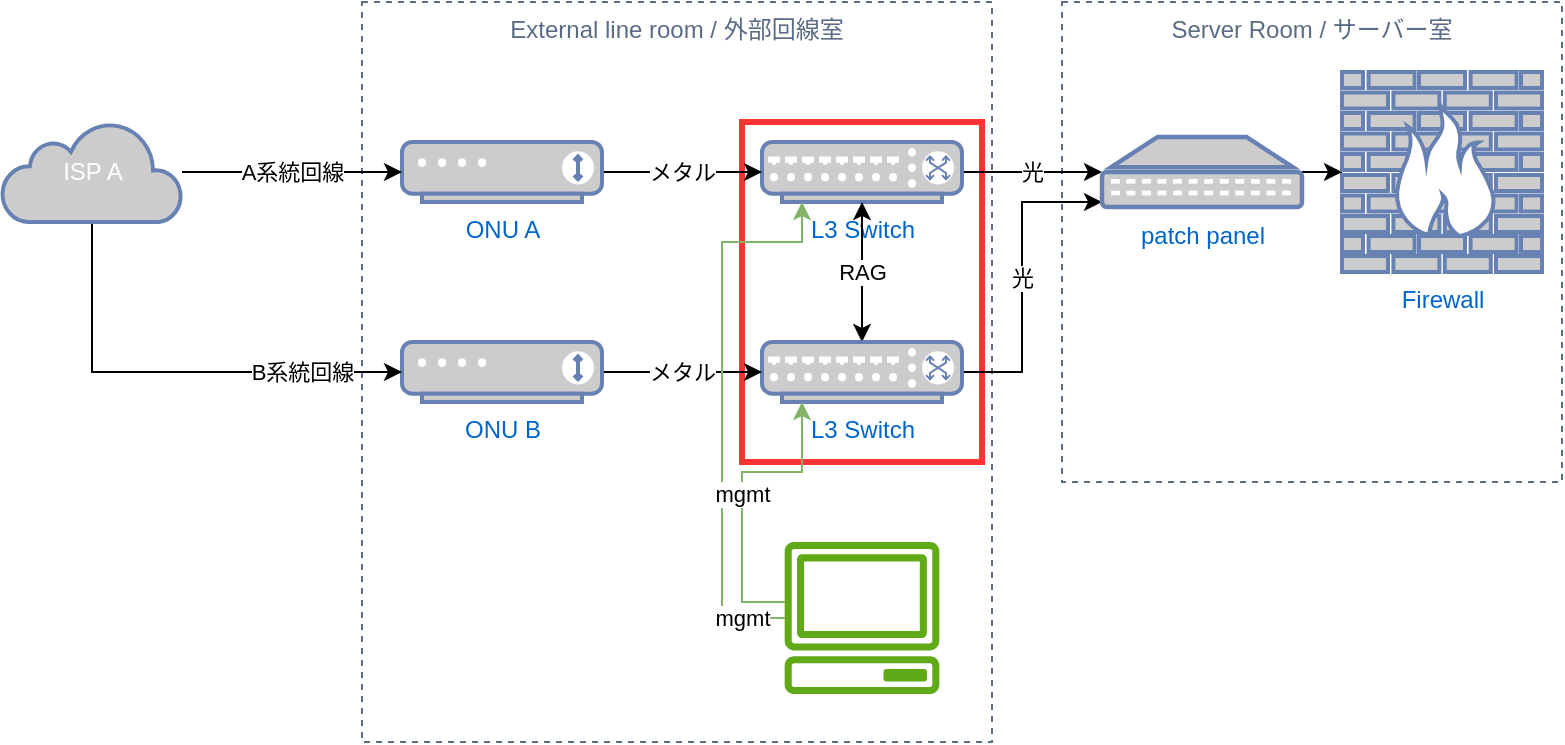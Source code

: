 <mxfile version="14.6.1" type="github">
  <diagram id="7wLTs8ti_w2qS4k10klG" name="Page-1">
    <mxGraphModel dx="498" dy="534" grid="1" gridSize="10" guides="1" tooltips="1" connect="1" arrows="1" fold="1" page="1" pageScale="1" pageWidth="827" pageHeight="1169" math="0" shadow="0">
      <root>
        <mxCell id="0" />
        <mxCell id="1" parent="0" />
        <mxCell id="5V7owRSj-AME9JgfiHuK-23" value="" style="rounded=0;whiteSpace=wrap;html=1;fillColor=none;strokeColor=#FF3333;strokeWidth=3;" vertex="1" parent="1">
          <mxGeometry x="410" y="120" width="120" height="170" as="geometry" />
        </mxCell>
        <mxCell id="5V7owRSj-AME9JgfiHuK-22" value="Server Room / サーバー室" style="fillColor=none;strokeColor=#5A6C86;dashed=1;verticalAlign=top;fontStyle=0;fontColor=#5A6C86;" vertex="1" parent="1">
          <mxGeometry x="570" y="60" width="250" height="240" as="geometry" />
        </mxCell>
        <mxCell id="5V7owRSj-AME9JgfiHuK-21" value="External line room / 外部回線室" style="fillColor=none;strokeColor=#5A6C86;dashed=1;verticalAlign=top;fontStyle=0;fontColor=#5A6C86;" vertex="1" parent="1">
          <mxGeometry x="220" y="60" width="315" height="370" as="geometry" />
        </mxCell>
        <mxCell id="5V7owRSj-AME9JgfiHuK-16" value="光" style="edgeStyle=orthogonalEdgeStyle;rounded=0;orthogonalLoop=1;jettySize=auto;html=1;startArrow=none;startFill=0;" edge="1" parent="1" source="5V7owRSj-AME9JgfiHuK-1" target="5V7owRSj-AME9JgfiHuK-15">
          <mxGeometry relative="1" as="geometry" />
        </mxCell>
        <mxCell id="5V7owRSj-AME9JgfiHuK-1" value="L3 Switch" style="fontColor=#0066CC;verticalAlign=top;verticalLabelPosition=bottom;labelPosition=center;align=center;html=1;outlineConnect=0;fillColor=#CCCCCC;strokeColor=#6881B3;gradientColor=none;gradientDirection=north;strokeWidth=2;shape=mxgraph.networks.switch;" vertex="1" parent="1">
          <mxGeometry x="420" y="130" width="100" height="30" as="geometry" />
        </mxCell>
        <mxCell id="5V7owRSj-AME9JgfiHuK-12" value="RAG" style="edgeStyle=orthogonalEdgeStyle;rounded=0;orthogonalLoop=1;jettySize=auto;html=1;startArrow=classic;startFill=1;" edge="1" parent="1" source="5V7owRSj-AME9JgfiHuK-2">
          <mxGeometry relative="1" as="geometry">
            <mxPoint x="470" y="160" as="targetPoint" />
            <Array as="points">
              <mxPoint x="470" y="180" />
              <mxPoint x="470" y="180" />
            </Array>
          </mxGeometry>
        </mxCell>
        <mxCell id="5V7owRSj-AME9JgfiHuK-17" value="光" style="edgeStyle=orthogonalEdgeStyle;rounded=0;orthogonalLoop=1;jettySize=auto;html=1;startArrow=none;startFill=0;" edge="1" parent="1" source="5V7owRSj-AME9JgfiHuK-2" target="5V7owRSj-AME9JgfiHuK-15">
          <mxGeometry relative="1" as="geometry">
            <Array as="points">
              <mxPoint x="550" y="245" />
              <mxPoint x="550" y="160" />
            </Array>
          </mxGeometry>
        </mxCell>
        <mxCell id="5V7owRSj-AME9JgfiHuK-2" value="L3 Switch" style="fontColor=#0066CC;verticalAlign=top;verticalLabelPosition=bottom;labelPosition=center;align=center;html=1;outlineConnect=0;fillColor=#CCCCCC;strokeColor=#6881B3;gradientColor=none;gradientDirection=north;strokeWidth=2;shape=mxgraph.networks.switch;" vertex="1" parent="1">
          <mxGeometry x="420" y="230" width="100" height="30" as="geometry" />
        </mxCell>
        <mxCell id="5V7owRSj-AME9JgfiHuK-10" value="メタル" style="edgeStyle=orthogonalEdgeStyle;rounded=0;orthogonalLoop=1;jettySize=auto;html=1;" edge="1" parent="1" source="5V7owRSj-AME9JgfiHuK-4" target="5V7owRSj-AME9JgfiHuK-1">
          <mxGeometry relative="1" as="geometry" />
        </mxCell>
        <mxCell id="5V7owRSj-AME9JgfiHuK-4" value="ONU A" style="fontColor=#0066CC;verticalAlign=top;verticalLabelPosition=bottom;labelPosition=center;align=center;html=1;outlineConnect=0;fillColor=#CCCCCC;strokeColor=#6881B3;gradientColor=none;gradientDirection=north;strokeWidth=2;shape=mxgraph.networks.modem;" vertex="1" parent="1">
          <mxGeometry x="240" y="130" width="100" height="30" as="geometry" />
        </mxCell>
        <mxCell id="5V7owRSj-AME9JgfiHuK-11" value="メタル" style="edgeStyle=orthogonalEdgeStyle;rounded=0;orthogonalLoop=1;jettySize=auto;html=1;" edge="1" parent="1" source="5V7owRSj-AME9JgfiHuK-5" target="5V7owRSj-AME9JgfiHuK-2">
          <mxGeometry relative="1" as="geometry" />
        </mxCell>
        <mxCell id="5V7owRSj-AME9JgfiHuK-5" value="ONU B" style="fontColor=#0066CC;verticalAlign=top;verticalLabelPosition=bottom;labelPosition=center;align=center;html=1;outlineConnect=0;fillColor=#CCCCCC;strokeColor=#6881B3;gradientColor=none;gradientDirection=north;strokeWidth=2;shape=mxgraph.networks.modem;" vertex="1" parent="1">
          <mxGeometry x="240" y="230" width="100" height="30" as="geometry" />
        </mxCell>
        <mxCell id="5V7owRSj-AME9JgfiHuK-7" value="A系統回線" style="edgeStyle=orthogonalEdgeStyle;rounded=0;orthogonalLoop=1;jettySize=auto;html=1;" edge="1" parent="1" source="5V7owRSj-AME9JgfiHuK-6" target="5V7owRSj-AME9JgfiHuK-4">
          <mxGeometry relative="1" as="geometry" />
        </mxCell>
        <mxCell id="5V7owRSj-AME9JgfiHuK-13" value="B系統回線" style="edgeStyle=orthogonalEdgeStyle;rounded=0;orthogonalLoop=1;jettySize=auto;html=1;startArrow=none;startFill=0;" edge="1" parent="1" source="5V7owRSj-AME9JgfiHuK-6" target="5V7owRSj-AME9JgfiHuK-5">
          <mxGeometry x="0.565" relative="1" as="geometry">
            <Array as="points">
              <mxPoint x="85" y="245" />
            </Array>
            <mxPoint as="offset" />
          </mxGeometry>
        </mxCell>
        <mxCell id="5V7owRSj-AME9JgfiHuK-6" value="ISP A" style="html=1;outlineConnect=0;fillColor=#CCCCCC;strokeColor=#6881B3;gradientColor=none;gradientDirection=north;strokeWidth=2;shape=mxgraph.networks.cloud;fontColor=#ffffff;" vertex="1" parent="1">
          <mxGeometry x="40" y="120" width="90" height="50" as="geometry" />
        </mxCell>
        <mxCell id="5V7owRSj-AME9JgfiHuK-19" style="edgeStyle=orthogonalEdgeStyle;rounded=0;orthogonalLoop=1;jettySize=auto;html=1;startArrow=none;startFill=0;" edge="1" parent="1" source="5V7owRSj-AME9JgfiHuK-15" target="5V7owRSj-AME9JgfiHuK-18">
          <mxGeometry relative="1" as="geometry" />
        </mxCell>
        <mxCell id="5V7owRSj-AME9JgfiHuK-15" value="patch panel" style="fontColor=#0066CC;verticalAlign=top;verticalLabelPosition=bottom;labelPosition=center;align=center;html=1;outlineConnect=0;fillColor=#CCCCCC;strokeColor=#6881B3;gradientColor=none;gradientDirection=north;strokeWidth=2;shape=mxgraph.networks.patch_panel;" vertex="1" parent="1">
          <mxGeometry x="590" y="127.5" width="100" height="35" as="geometry" />
        </mxCell>
        <mxCell id="5V7owRSj-AME9JgfiHuK-18" value="Firewall" style="fontColor=#0066CC;verticalAlign=top;verticalLabelPosition=bottom;labelPosition=center;align=center;html=1;outlineConnect=0;fillColor=#CCCCCC;strokeColor=#6881B3;gradientColor=none;gradientDirection=north;strokeWidth=2;shape=mxgraph.networks.firewall;" vertex="1" parent="1">
          <mxGeometry x="710" y="95" width="100" height="100" as="geometry" />
        </mxCell>
        <mxCell id="5V7owRSj-AME9JgfiHuK-27" value="mgmt" style="edgeStyle=orthogonalEdgeStyle;rounded=0;orthogonalLoop=1;jettySize=auto;html=1;startArrow=none;startFill=0;fillColor=#d5e8d4;strokeColor=#82b366;" edge="1" parent="1" source="5V7owRSj-AME9JgfiHuK-24" target="5V7owRSj-AME9JgfiHuK-1">
          <mxGeometry x="-0.848" relative="1" as="geometry">
            <Array as="points">
              <mxPoint x="400" y="368" />
              <mxPoint x="400" y="180" />
              <mxPoint x="440" y="180" />
            </Array>
            <mxPoint as="offset" />
          </mxGeometry>
        </mxCell>
        <mxCell id="5V7owRSj-AME9JgfiHuK-29" value="mgmt" style="edgeStyle=orthogonalEdgeStyle;rounded=0;orthogonalLoop=1;jettySize=auto;html=1;startArrow=none;startFill=0;fillColor=#d5e8d4;strokeColor=#82b366;" edge="1" parent="1" source="5V7owRSj-AME9JgfiHuK-24" target="5V7owRSj-AME9JgfiHuK-2">
          <mxGeometry relative="1" as="geometry">
            <Array as="points">
              <mxPoint x="410" y="360" />
              <mxPoint x="410" y="295" />
              <mxPoint x="440" y="295" />
            </Array>
          </mxGeometry>
        </mxCell>
        <mxCell id="5V7owRSj-AME9JgfiHuK-24" value="" style="outlineConnect=0;fillColor=#60a917;strokeColor=#2D7600;dashed=0;verticalLabelPosition=bottom;verticalAlign=top;align=center;html=1;fontSize=12;fontStyle=0;aspect=fixed;pointerEvents=1;shape=mxgraph.aws4.client;fontColor=#ffffff;" vertex="1" parent="1">
          <mxGeometry x="431" y="330" width="78" height="76" as="geometry" />
        </mxCell>
      </root>
    </mxGraphModel>
  </diagram>
</mxfile>
